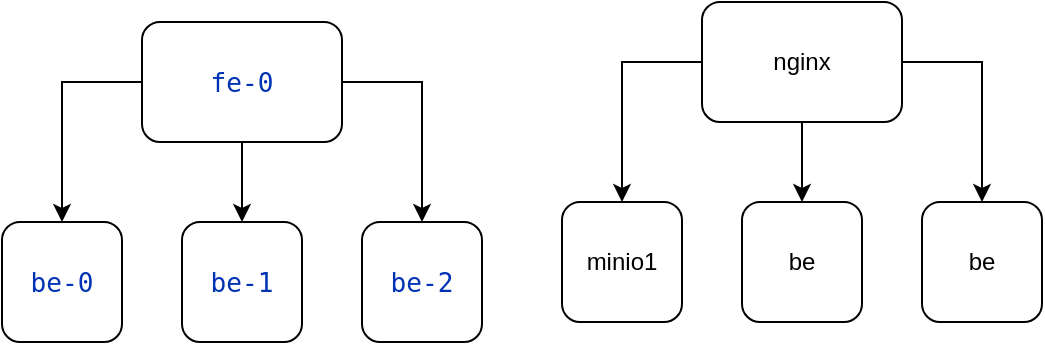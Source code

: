 <mxfile version="24.8.6">
  <diagram name="第 1 页" id="O4erLbzWSoxCILXPbrTr">
    <mxGraphModel dx="791" dy="449" grid="1" gridSize="10" guides="1" tooltips="1" connect="1" arrows="1" fold="1" page="1" pageScale="1" pageWidth="1600" pageHeight="1200" math="0" shadow="0">
      <root>
        <mxCell id="0" />
        <mxCell id="1" parent="0" />
        <mxCell id="-PEql9k6udoX26iFVSh2-7" style="edgeStyle=orthogonalEdgeStyle;rounded=0;orthogonalLoop=1;jettySize=auto;html=1;" edge="1" parent="1" source="-PEql9k6udoX26iFVSh2-1" target="-PEql9k6udoX26iFVSh2-3">
          <mxGeometry relative="1" as="geometry" />
        </mxCell>
        <mxCell id="-PEql9k6udoX26iFVSh2-8" style="edgeStyle=orthogonalEdgeStyle;rounded=0;orthogonalLoop=1;jettySize=auto;html=1;entryX=0.5;entryY=0;entryDx=0;entryDy=0;" edge="1" parent="1" source="-PEql9k6udoX26iFVSh2-1" target="-PEql9k6udoX26iFVSh2-5">
          <mxGeometry relative="1" as="geometry" />
        </mxCell>
        <mxCell id="-PEql9k6udoX26iFVSh2-9" style="edgeStyle=orthogonalEdgeStyle;rounded=0;orthogonalLoop=1;jettySize=auto;html=1;entryX=0.5;entryY=0;entryDx=0;entryDy=0;" edge="1" parent="1" source="-PEql9k6udoX26iFVSh2-1" target="-PEql9k6udoX26iFVSh2-6">
          <mxGeometry relative="1" as="geometry" />
        </mxCell>
        <mxCell id="-PEql9k6udoX26iFVSh2-1" value="&lt;div style=&quot;background-color:#ffffff;color:#080808&quot;&gt;&lt;pre style=&quot;font-family:&#39;JetBrains Mono&#39;,monospace;font-size:9.8pt;&quot;&gt;&lt;span style=&quot;color:#0033b3;&quot;&gt;fe-0&lt;/span&gt;&lt;/pre&gt;&lt;/div&gt;" style="rounded=1;whiteSpace=wrap;html=1;" vertex="1" parent="1">
          <mxGeometry x="460" y="170" width="100" height="60" as="geometry" />
        </mxCell>
        <mxCell id="-PEql9k6udoX26iFVSh2-3" value="&lt;pre style=&quot;color: rgb(8, 8, 8); font-family: &amp;quot;JetBrains Mono&amp;quot;, monospace; font-size: 9.8pt;&quot;&gt;&lt;span style=&quot;color: rgb(0, 51, 179);&quot;&gt;be-0&lt;/span&gt;&lt;/pre&gt;" style="rounded=1;whiteSpace=wrap;html=1;" vertex="1" parent="1">
          <mxGeometry x="390" y="270" width="60" height="60" as="geometry" />
        </mxCell>
        <mxCell id="-PEql9k6udoX26iFVSh2-5" value="&lt;pre style=&quot;color: rgb(8, 8, 8); font-family: &amp;quot;JetBrains Mono&amp;quot;, monospace; font-size: 9.8pt;&quot;&gt;&lt;span style=&quot;color: rgb(0, 51, 179);&quot;&gt;be-1&lt;/span&gt;&lt;/pre&gt;" style="rounded=1;whiteSpace=wrap;html=1;" vertex="1" parent="1">
          <mxGeometry x="480" y="270" width="60" height="60" as="geometry" />
        </mxCell>
        <mxCell id="-PEql9k6udoX26iFVSh2-6" value="&lt;pre style=&quot;color: rgb(8, 8, 8); font-family: &amp;quot;JetBrains Mono&amp;quot;, monospace; font-size: 9.8pt;&quot;&gt;&lt;span style=&quot;color: rgb(0, 51, 179);&quot;&gt;be-2&lt;/span&gt;&lt;/pre&gt;" style="rounded=1;whiteSpace=wrap;html=1;" vertex="1" parent="1">
          <mxGeometry x="570" y="270" width="60" height="60" as="geometry" />
        </mxCell>
        <mxCell id="-PEql9k6udoX26iFVSh2-11" style="edgeStyle=orthogonalEdgeStyle;rounded=0;orthogonalLoop=1;jettySize=auto;html=1;" edge="1" parent="1" source="-PEql9k6udoX26iFVSh2-14" target="-PEql9k6udoX26iFVSh2-15">
          <mxGeometry relative="1" as="geometry" />
        </mxCell>
        <mxCell id="-PEql9k6udoX26iFVSh2-12" style="edgeStyle=orthogonalEdgeStyle;rounded=0;orthogonalLoop=1;jettySize=auto;html=1;entryX=0.5;entryY=0;entryDx=0;entryDy=0;" edge="1" parent="1" source="-PEql9k6udoX26iFVSh2-14" target="-PEql9k6udoX26iFVSh2-16">
          <mxGeometry relative="1" as="geometry" />
        </mxCell>
        <mxCell id="-PEql9k6udoX26iFVSh2-13" style="edgeStyle=orthogonalEdgeStyle;rounded=0;orthogonalLoop=1;jettySize=auto;html=1;entryX=0.5;entryY=0;entryDx=0;entryDy=0;" edge="1" parent="1" source="-PEql9k6udoX26iFVSh2-14" target="-PEql9k6udoX26iFVSh2-17">
          <mxGeometry relative="1" as="geometry" />
        </mxCell>
        <mxCell id="-PEql9k6udoX26iFVSh2-14" value="nginx" style="rounded=1;whiteSpace=wrap;html=1;" vertex="1" parent="1">
          <mxGeometry x="740" y="160" width="100" height="60" as="geometry" />
        </mxCell>
        <mxCell id="-PEql9k6udoX26iFVSh2-15" value="minio1" style="rounded=1;whiteSpace=wrap;html=1;" vertex="1" parent="1">
          <mxGeometry x="670" y="260" width="60" height="60" as="geometry" />
        </mxCell>
        <mxCell id="-PEql9k6udoX26iFVSh2-16" value="be" style="rounded=1;whiteSpace=wrap;html=1;" vertex="1" parent="1">
          <mxGeometry x="760" y="260" width="60" height="60" as="geometry" />
        </mxCell>
        <mxCell id="-PEql9k6udoX26iFVSh2-17" value="be" style="rounded=1;whiteSpace=wrap;html=1;" vertex="1" parent="1">
          <mxGeometry x="850" y="260" width="60" height="60" as="geometry" />
        </mxCell>
      </root>
    </mxGraphModel>
  </diagram>
</mxfile>
